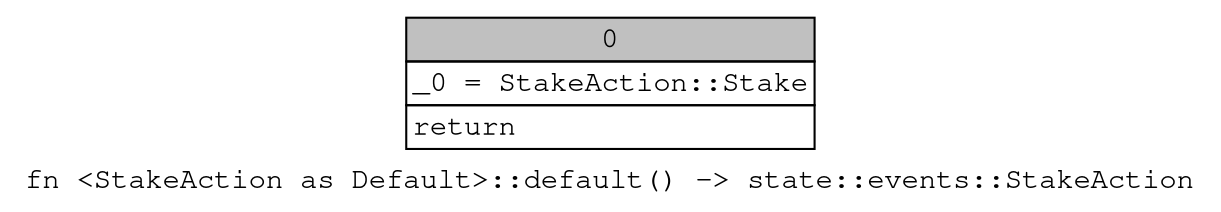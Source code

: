 digraph Mir_0_15984 {
    graph [fontname="Courier, monospace"];
    node [fontname="Courier, monospace"];
    edge [fontname="Courier, monospace"];
    label=<fn &lt;StakeAction as Default&gt;::default() -&gt; state::events::StakeAction<br align="left"/>>;
    bb0__0_15984 [shape="none", label=<<table border="0" cellborder="1" cellspacing="0"><tr><td bgcolor="gray" align="center" colspan="1">0</td></tr><tr><td align="left" balign="left">_0 = StakeAction::Stake<br/></td></tr><tr><td align="left">return</td></tr></table>>];
}
